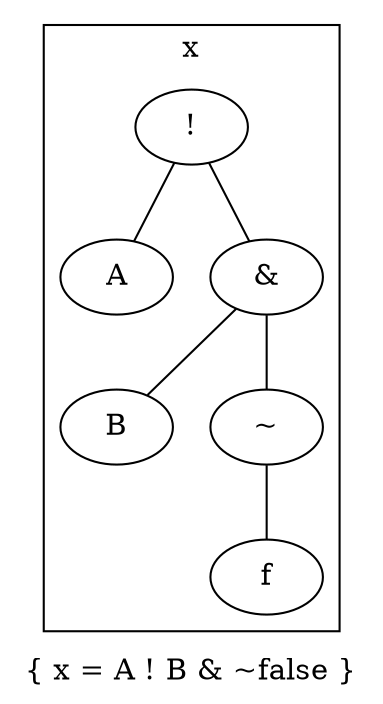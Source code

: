 graph ""
	{
	label="{ x = A ! B & ~false }"

	subgraph cluster01
	{
	label="x"
	n001 ;
	n001 -- n002 ;
	n001 -- n003 ;
	n003 -- n004 ;
	n003 -- n005 ;
	n005 -- n006 ;
	n001 [label="!"] ;
	n002 [label="A"] ;
	n003 [label="&"] ;
	n004 [label="B"] ;
	n005 [label="~"] ;
	n006 [label="f"] ;
	}
	}
